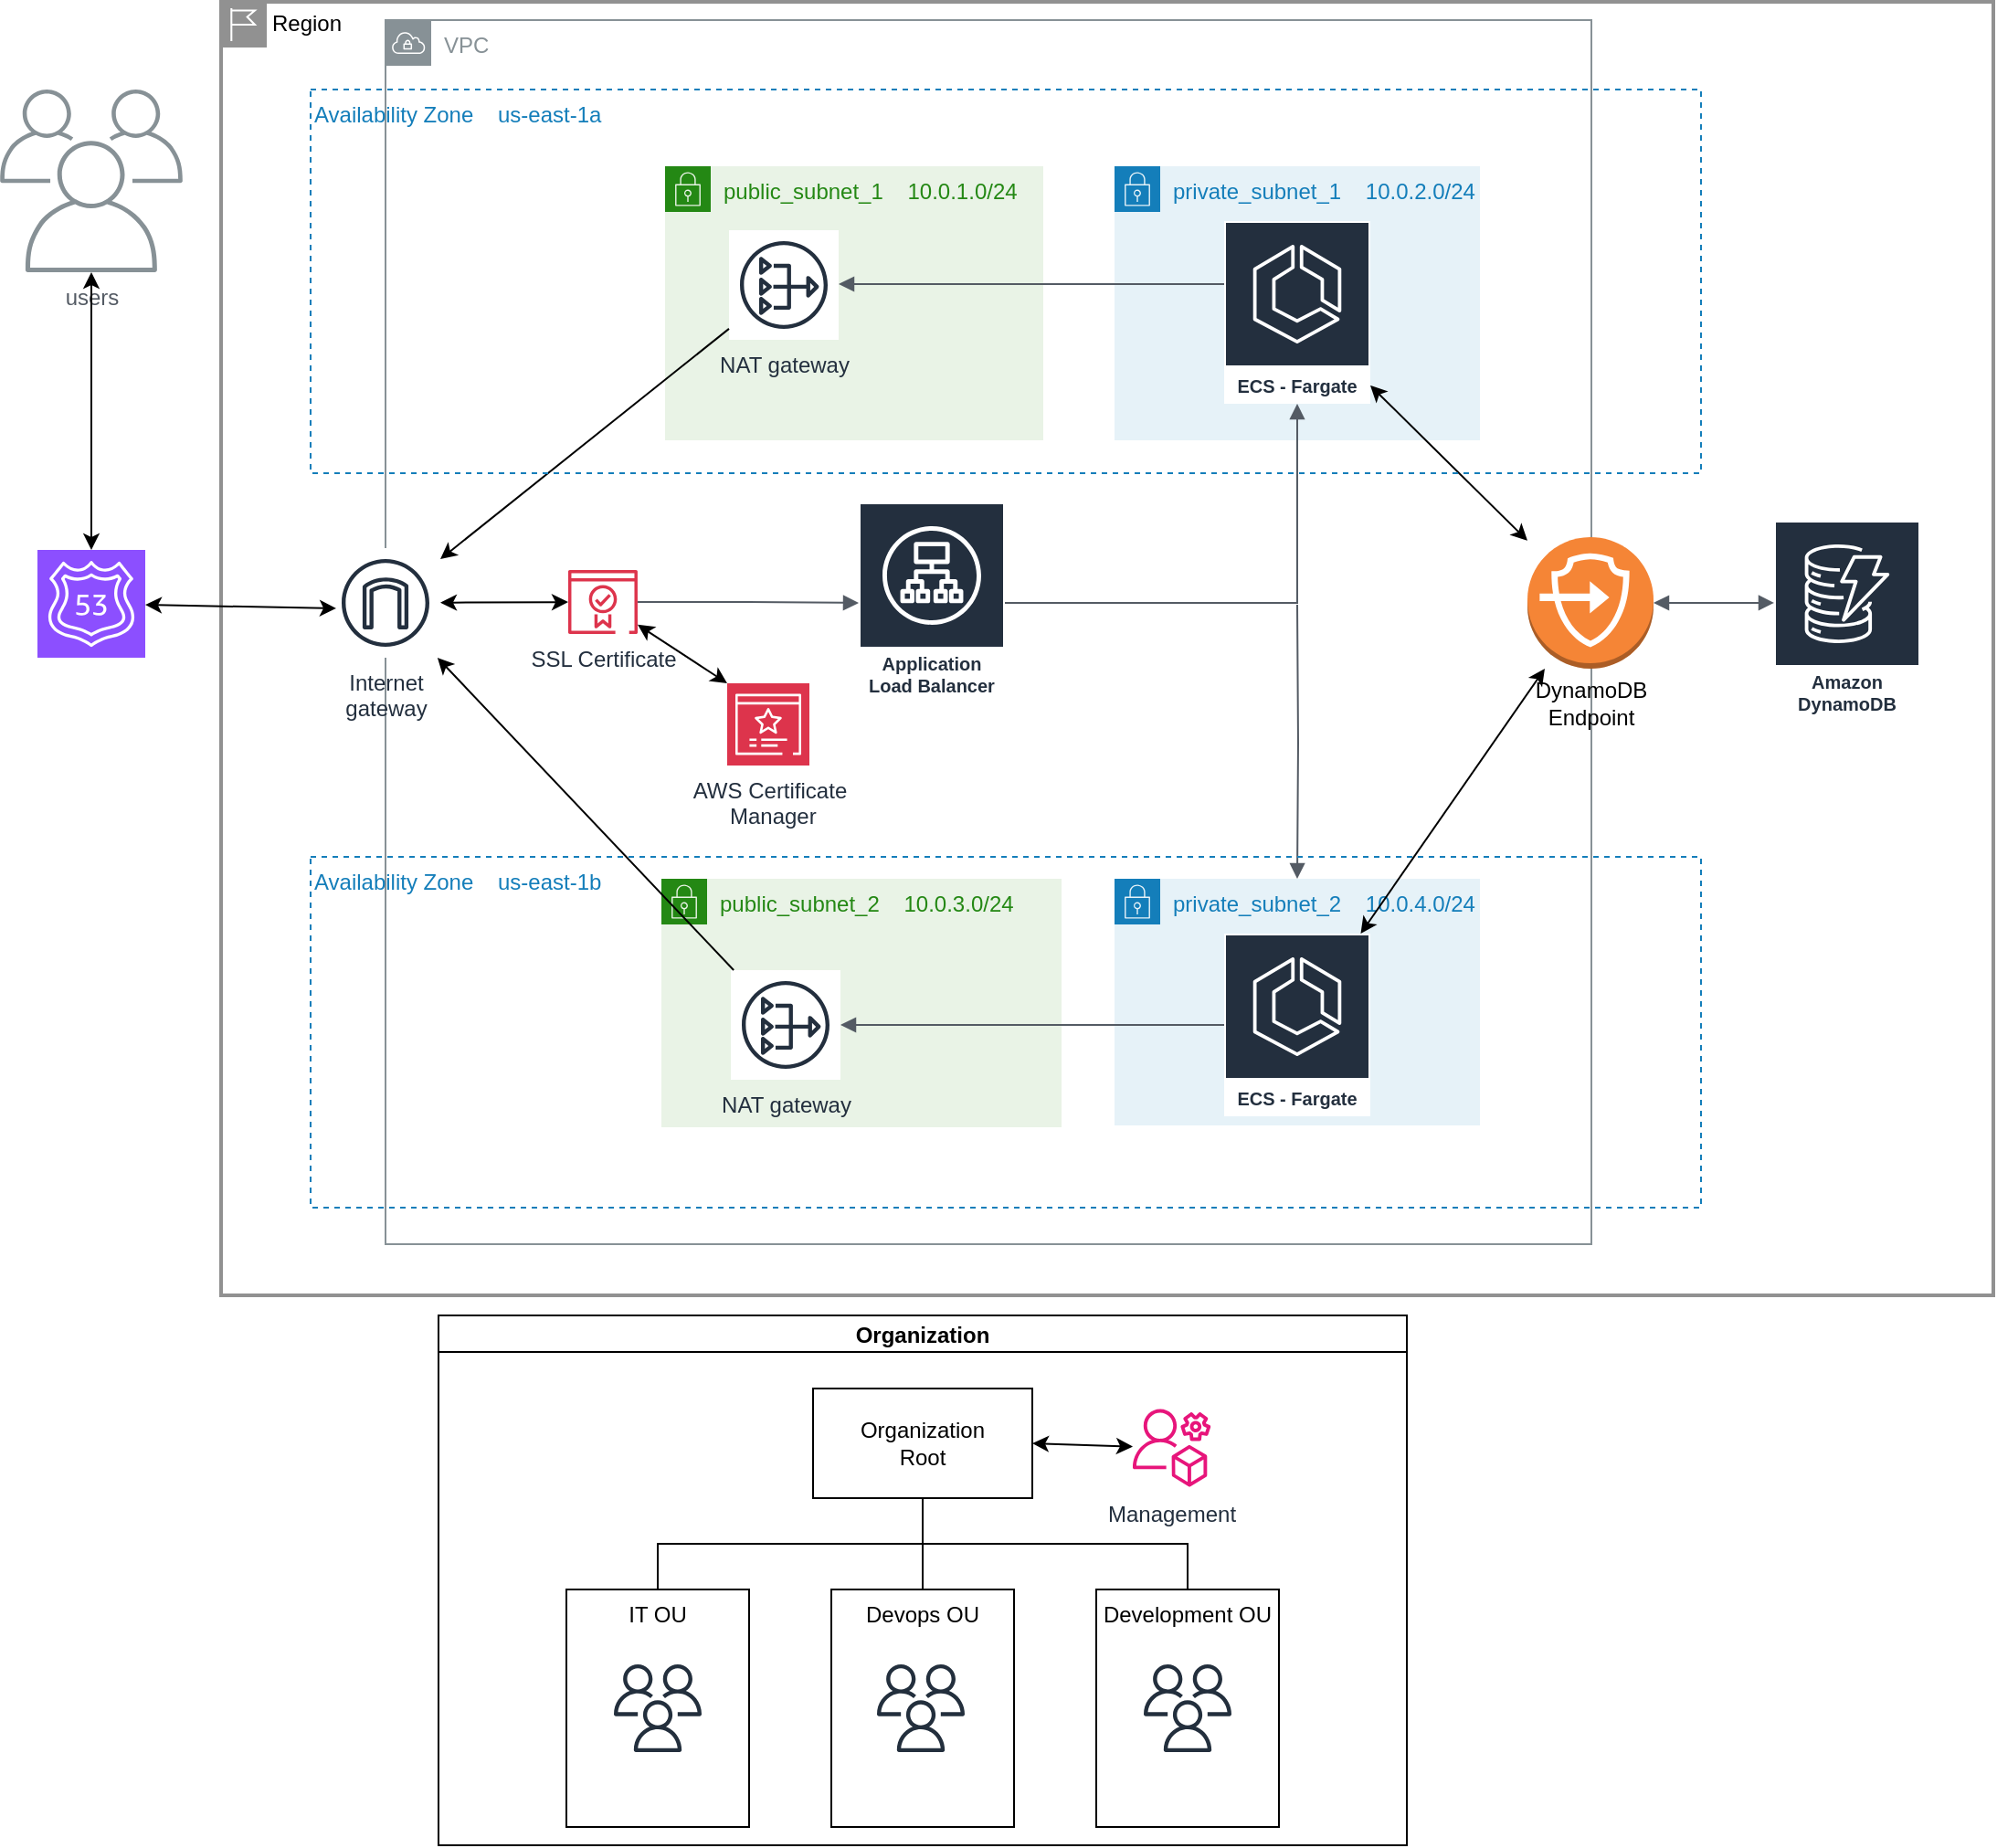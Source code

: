 <mxfile version="24.7.14">
  <diagram name="Page-1" id="aCf4mz3CWXnx07u85e5F">
    <mxGraphModel dx="2276" dy="747" grid="1" gridSize="10" guides="1" tooltips="1" connect="1" arrows="1" fold="1" page="1" pageScale="1" pageWidth="850" pageHeight="1100" math="0" shadow="0">
      <root>
        <mxCell id="0" />
        <mxCell id="1" parent="0" />
        <mxCell id="C3LEZmclD4hV7QYWi0aZ-1" value="Region" style="shape=mxgraph.ibm.box;prType=region;fontStyle=0;verticalAlign=top;align=left;spacingLeft=32;spacingTop=4;fillColor=none;rounded=0;whiteSpace=wrap;html=1;strokeColor=#919191;strokeWidth=2;dashed=0;container=1;spacing=-4;collapsible=0;expand=0;recursiveResize=0;movable=1;" parent="1" vertex="1">
          <mxGeometry x="-639" y="81" width="970" height="708" as="geometry" />
        </mxCell>
        <mxCell id="C3LEZmclD4hV7QYWi0aZ-2" value="VPC" style="sketch=0;outlineConnect=0;gradientColor=none;html=1;whiteSpace=wrap;fontSize=12;fontStyle=0;shape=mxgraph.aws4.group;grIcon=mxgraph.aws4.group_vpc;strokeColor=#879196;fillColor=none;verticalAlign=top;align=left;spacingLeft=30;fontColor=#879196;dashed=0;" parent="C3LEZmclD4hV7QYWi0aZ-1" vertex="1">
          <mxGeometry x="90" y="10" width="660" height="670" as="geometry" />
        </mxCell>
        <mxCell id="C3LEZmclD4hV7QYWi0aZ-3" value="Internet&#xa;gateway" style="sketch=0;outlineConnect=0;fontColor=#232F3E;gradientColor=none;strokeColor=#232F3E;fillColor=#ffffff;dashed=0;verticalLabelPosition=bottom;verticalAlign=top;align=center;html=1;fontSize=12;fontStyle=0;aspect=fixed;shape=mxgraph.aws4.resourceIcon;resIcon=mxgraph.aws4.internet_gateway;" parent="C3LEZmclD4hV7QYWi0aZ-1" vertex="1">
          <mxGeometry x="60" y="299" width="60" height="60" as="geometry" />
        </mxCell>
        <mxCell id="C3LEZmclD4hV7QYWi0aZ-4" value="Application Load Balancer" style="sketch=0;outlineConnect=0;fontColor=#232F3E;gradientColor=none;strokeColor=#ffffff;fillColor=#232F3E;dashed=0;verticalLabelPosition=middle;verticalAlign=bottom;align=center;html=1;whiteSpace=wrap;fontSize=10;fontStyle=1;spacing=3;shape=mxgraph.aws4.productIcon;prIcon=mxgraph.aws4.application_load_balancer;" parent="C3LEZmclD4hV7QYWi0aZ-1" vertex="1">
          <mxGeometry x="349" y="274" width="80" height="110" as="geometry" />
        </mxCell>
        <mxCell id="C3LEZmclD4hV7QYWi0aZ-5" value="public_subnet_1&amp;nbsp; &amp;nbsp; 10.0.1.0/24" style="points=[[0,0],[0.25,0],[0.5,0],[0.75,0],[1,0],[1,0.25],[1,0.5],[1,0.75],[1,1],[0.75,1],[0.5,1],[0.25,1],[0,1],[0,0.75],[0,0.5],[0,0.25]];outlineConnect=0;gradientColor=none;html=1;whiteSpace=wrap;fontSize=12;fontStyle=0;container=1;pointerEvents=0;collapsible=0;recursiveResize=0;shape=mxgraph.aws4.group;grIcon=mxgraph.aws4.group_security_group;grStroke=0;strokeColor=#248814;fillColor=#E9F3E6;verticalAlign=top;align=left;spacingLeft=30;fontColor=#248814;dashed=0;" parent="C3LEZmclD4hV7QYWi0aZ-1" vertex="1">
          <mxGeometry x="243" y="90" width="207" height="150" as="geometry" />
        </mxCell>
        <mxCell id="C3LEZmclD4hV7QYWi0aZ-7" value="NAT gateway" style="sketch=0;outlineConnect=0;fontColor=#232F3E;gradientColor=none;strokeColor=#232F3E;fillColor=#ffffff;dashed=0;verticalLabelPosition=bottom;verticalAlign=top;align=center;html=1;fontSize=12;fontStyle=0;aspect=fixed;shape=mxgraph.aws4.resourceIcon;resIcon=mxgraph.aws4.nat_gateway;" parent="C3LEZmclD4hV7QYWi0aZ-5" vertex="1">
          <mxGeometry x="35" y="35" width="60" height="60" as="geometry" />
        </mxCell>
        <mxCell id="C3LEZmclD4hV7QYWi0aZ-6" value="public_subnet_2&amp;nbsp; &amp;nbsp;&amp;nbsp;10.0.3.0/24" style="points=[[0,0],[0.25,0],[0.5,0],[0.75,0],[1,0],[1,0.25],[1,0.5],[1,0.75],[1,1],[0.75,1],[0.5,1],[0.25,1],[0,1],[0,0.75],[0,0.5],[0,0.25]];outlineConnect=0;gradientColor=none;html=1;whiteSpace=wrap;fontSize=12;fontStyle=0;container=1;pointerEvents=0;collapsible=0;recursiveResize=0;shape=mxgraph.aws4.group;grIcon=mxgraph.aws4.group_security_group;grStroke=0;strokeColor=#248814;fillColor=#E9F3E6;verticalAlign=top;align=left;spacingLeft=30;fontColor=#248814;dashed=0;" parent="C3LEZmclD4hV7QYWi0aZ-1" vertex="1">
          <mxGeometry x="241" y="480" width="219" height="136" as="geometry" />
        </mxCell>
        <mxCell id="C3LEZmclD4hV7QYWi0aZ-8" value="NAT gateway" style="sketch=0;outlineConnect=0;fontColor=#232F3E;gradientColor=none;strokeColor=#232F3E;fillColor=#ffffff;dashed=0;verticalLabelPosition=bottom;verticalAlign=top;align=center;html=1;fontSize=12;fontStyle=0;aspect=fixed;shape=mxgraph.aws4.resourceIcon;resIcon=mxgraph.aws4.nat_gateway;" parent="C3LEZmclD4hV7QYWi0aZ-6" vertex="1">
          <mxGeometry x="38" y="50" width="60" height="60" as="geometry" />
        </mxCell>
        <mxCell id="C3LEZmclD4hV7QYWi0aZ-9" value="private_subnet_1&amp;nbsp; &amp;nbsp;&amp;nbsp;10.0.2.0/24" style="points=[[0,0],[0.25,0],[0.5,0],[0.75,0],[1,0],[1,0.25],[1,0.5],[1,0.75],[1,1],[0.75,1],[0.5,1],[0.25,1],[0,1],[0,0.75],[0,0.5],[0,0.25]];outlineConnect=0;gradientColor=none;html=1;whiteSpace=wrap;fontSize=12;fontStyle=0;container=1;pointerEvents=0;collapsible=0;recursiveResize=0;shape=mxgraph.aws4.group;grIcon=mxgraph.aws4.group_security_group;grStroke=0;strokeColor=#147EBA;fillColor=#E6F2F8;verticalAlign=top;align=left;spacingLeft=30;fontColor=#147EBA;dashed=0;" parent="C3LEZmclD4hV7QYWi0aZ-1" vertex="1">
          <mxGeometry x="489" y="90" width="200" height="150" as="geometry" />
        </mxCell>
        <mxCell id="C3LEZmclD4hV7QYWi0aZ-10" value="ECS - Fargate" style="sketch=0;outlineConnect=0;fontColor=#232F3E;gradientColor=none;strokeColor=#ffffff;fillColor=#232F3E;dashed=0;verticalLabelPosition=middle;verticalAlign=bottom;align=center;html=1;whiteSpace=wrap;fontSize=10;fontStyle=1;spacing=3;shape=mxgraph.aws4.productIcon;prIcon=mxgraph.aws4.ecs;" parent="C3LEZmclD4hV7QYWi0aZ-9" vertex="1">
          <mxGeometry x="60" y="30" width="80" height="100" as="geometry" />
        </mxCell>
        <mxCell id="C3LEZmclD4hV7QYWi0aZ-24" value="" style="edgeStyle=orthogonalEdgeStyle;html=1;endArrow=none;elbow=vertical;startArrow=block;startFill=1;strokeColor=#545B64;rounded=0;" parent="C3LEZmclD4hV7QYWi0aZ-9" edge="1" source="C3LEZmclD4hV7QYWi0aZ-7">
          <mxGeometry width="100" relative="1" as="geometry">
            <mxPoint x="-90" y="64.5" as="sourcePoint" />
            <mxPoint x="60" y="64.5" as="targetPoint" />
            <Array as="points">
              <mxPoint x="-50" y="65" />
            </Array>
          </mxGeometry>
        </mxCell>
        <mxCell id="C3LEZmclD4hV7QYWi0aZ-11" value="Amazon DynamoDB" style="sketch=0;outlineConnect=0;fontColor=#232F3E;gradientColor=none;strokeColor=#ffffff;fillColor=#232F3E;dashed=0;verticalLabelPosition=middle;verticalAlign=bottom;align=center;html=1;whiteSpace=wrap;fontSize=10;fontStyle=1;spacing=3;shape=mxgraph.aws4.productIcon;prIcon=mxgraph.aws4.dynamodb;" parent="C3LEZmclD4hV7QYWi0aZ-1" vertex="1">
          <mxGeometry x="850" y="284" width="80" height="110" as="geometry" />
        </mxCell>
        <mxCell id="C3LEZmclD4hV7QYWi0aZ-14" value="" style="group" parent="C3LEZmclD4hV7QYWi0aZ-1" vertex="1" connectable="0">
          <mxGeometry x="715" y="293" width="69" height="106" as="geometry" />
        </mxCell>
        <mxCell id="C3LEZmclD4hV7QYWi0aZ-12" value="" style="outlineConnect=0;dashed=0;verticalLabelPosition=bottom;verticalAlign=top;align=center;html=1;shape=mxgraph.aws3.endpoints;fillColor=#F58536;gradientColor=none;" parent="C3LEZmclD4hV7QYWi0aZ-14" vertex="1">
          <mxGeometry width="69" height="72" as="geometry" />
        </mxCell>
        <mxCell id="C3LEZmclD4hV7QYWi0aZ-13" value="DynamoDB Endpoint" style="text;html=1;strokeColor=none;fillColor=none;align=center;verticalAlign=middle;whiteSpace=wrap;rounded=0;" parent="C3LEZmclD4hV7QYWi0aZ-14" vertex="1">
          <mxGeometry x="4.5" y="76" width="60" height="30" as="geometry" />
        </mxCell>
        <mxCell id="C3LEZmclD4hV7QYWi0aZ-15" value="private_subnet_2&amp;nbsp; &amp;nbsp;&amp;nbsp;10.0.4.0/24" style="points=[[0,0],[0.25,0],[0.5,0],[0.75,0],[1,0],[1,0.25],[1,0.5],[1,0.75],[1,1],[0.75,1],[0.5,1],[0.25,1],[0,1],[0,0.75],[0,0.5],[0,0.25]];outlineConnect=0;gradientColor=none;html=1;whiteSpace=wrap;fontSize=12;fontStyle=0;container=1;pointerEvents=0;collapsible=0;recursiveResize=0;shape=mxgraph.aws4.group;grIcon=mxgraph.aws4.group_security_group;grStroke=0;strokeColor=#147EBA;fillColor=#E6F2F8;verticalAlign=top;align=left;spacingLeft=30;fontColor=#147EBA;dashed=0;" parent="C3LEZmclD4hV7QYWi0aZ-1" vertex="1">
          <mxGeometry x="489" y="480" width="200" height="135" as="geometry" />
        </mxCell>
        <mxCell id="C3LEZmclD4hV7QYWi0aZ-16" value="ECS - Fargate" style="sketch=0;outlineConnect=0;fontColor=#232F3E;gradientColor=none;strokeColor=#ffffff;fillColor=#232F3E;dashed=0;verticalLabelPosition=middle;verticalAlign=bottom;align=center;html=1;whiteSpace=wrap;fontSize=10;fontStyle=1;spacing=3;shape=mxgraph.aws4.productIcon;prIcon=mxgraph.aws4.ecs;" parent="C3LEZmclD4hV7QYWi0aZ-15" vertex="1">
          <mxGeometry x="60" y="30" width="80" height="100" as="geometry" />
        </mxCell>
        <mxCell id="C3LEZmclD4hV7QYWi0aZ-19" value="" style="edgeStyle=orthogonalEdgeStyle;html=1;endArrow=block;elbow=vertical;startArrow=none;endFill=1;strokeColor=#545B64;rounded=0;" parent="C3LEZmclD4hV7QYWi0aZ-1" edge="1" target="C3LEZmclD4hV7QYWi0aZ-4" source="xbgLvKlb90F9djh4Yrgw-1">
          <mxGeometry width="100" relative="1" as="geometry">
            <mxPoint x="230" y="283" as="sourcePoint" />
            <mxPoint x="190" y="270" as="targetPoint" />
          </mxGeometry>
        </mxCell>
        <mxCell id="C3LEZmclD4hV7QYWi0aZ-20" value="" style="edgeStyle=orthogonalEdgeStyle;html=1;endArrow=block;elbow=vertical;startArrow=none;endFill=1;strokeColor=#545B64;rounded=0;" parent="C3LEZmclD4hV7QYWi0aZ-1" target="C3LEZmclD4hV7QYWi0aZ-10" edge="1" source="C3LEZmclD4hV7QYWi0aZ-4">
          <mxGeometry width="100" relative="1" as="geometry">
            <mxPoint x="280" y="269.5" as="sourcePoint" />
            <mxPoint x="380" y="269.5" as="targetPoint" />
          </mxGeometry>
        </mxCell>
        <mxCell id="C3LEZmclD4hV7QYWi0aZ-21" value="" style="edgeStyle=orthogonalEdgeStyle;html=1;endArrow=block;elbow=vertical;startArrow=none;endFill=1;strokeColor=#545B64;rounded=0;" parent="C3LEZmclD4hV7QYWi0aZ-1" edge="1" target="C3LEZmclD4hV7QYWi0aZ-15">
          <mxGeometry width="100" relative="1" as="geometry">
            <mxPoint x="589" y="330" as="sourcePoint" />
            <mxPoint x="589" y="412" as="targetPoint" />
          </mxGeometry>
        </mxCell>
        <mxCell id="C3LEZmclD4hV7QYWi0aZ-23" value="" style="edgeStyle=orthogonalEdgeStyle;html=1;endArrow=none;elbow=vertical;startArrow=block;startFill=1;strokeColor=#545B64;rounded=0;" parent="C3LEZmclD4hV7QYWi0aZ-1" source="C3LEZmclD4hV7QYWi0aZ-8" target="C3LEZmclD4hV7QYWi0aZ-16" edge="1">
          <mxGeometry width="100" relative="1" as="geometry">
            <mxPoint x="260" y="410" as="sourcePoint" />
            <mxPoint x="390" y="414.5" as="targetPoint" />
            <Array as="points" />
          </mxGeometry>
        </mxCell>
        <mxCell id="C3LEZmclD4hV7QYWi0aZ-29" value="" style="endArrow=classic;startArrow=classic;html=1;rounded=0;" parent="C3LEZmclD4hV7QYWi0aZ-1" source="C3LEZmclD4hV7QYWi0aZ-16" edge="1" target="C3LEZmclD4hV7QYWi0aZ-12">
          <mxGeometry width="50" height="50" relative="1" as="geometry">
            <mxPoint x="500" y="267.5" as="sourcePoint" />
            <mxPoint x="580" y="313" as="targetPoint" />
          </mxGeometry>
        </mxCell>
        <mxCell id="C3LEZmclD4hV7QYWi0aZ-30" value="" style="edgeStyle=orthogonalEdgeStyle;html=1;endArrow=block;elbow=vertical;startArrow=block;startFill=1;endFill=1;strokeColor=#545B64;rounded=0;entryX=0;entryY=0.409;entryDx=0;entryDy=0;entryPerimeter=0;exitX=1;exitY=0.5;exitDx=0;exitDy=0;exitPerimeter=0;" parent="C3LEZmclD4hV7QYWi0aZ-1" edge="1" target="C3LEZmclD4hV7QYWi0aZ-11" source="C3LEZmclD4hV7QYWi0aZ-12">
          <mxGeometry width="100" relative="1" as="geometry">
            <mxPoint x="640" y="290" as="sourcePoint" />
            <mxPoint x="700" y="290" as="targetPoint" />
          </mxGeometry>
        </mxCell>
        <mxCell id="C3LEZmclD4hV7QYWi0aZ-28" value="" style="endArrow=classic;startArrow=classic;html=1;rounded=0;exitX=1;exitY=0.9;exitDx=0;exitDy=0;exitPerimeter=0;" parent="C3LEZmclD4hV7QYWi0aZ-1" target="C3LEZmclD4hV7QYWi0aZ-12" edge="1" source="C3LEZmclD4hV7QYWi0aZ-10">
          <mxGeometry width="50" height="50" relative="1" as="geometry">
            <mxPoint x="490" y="220" as="sourcePoint" />
            <mxPoint x="540" y="170" as="targetPoint" />
          </mxGeometry>
        </mxCell>
        <mxCell id="C3LEZmclD4hV7QYWi0aZ-27" value="" style="endArrow=classic;html=1;rounded=0;" parent="C3LEZmclD4hV7QYWi0aZ-1" target="C3LEZmclD4hV7QYWi0aZ-3" edge="1" source="C3LEZmclD4hV7QYWi0aZ-8">
          <mxGeometry width="50" height="50" relative="1" as="geometry">
            <mxPoint x="200" y="410" as="sourcePoint" />
            <mxPoint x="250" y="360" as="targetPoint" />
          </mxGeometry>
        </mxCell>
        <mxCell id="C3LEZmclD4hV7QYWi0aZ-26" value="" style="endArrow=classic;html=1;rounded=0;" parent="C3LEZmclD4hV7QYWi0aZ-1" target="C3LEZmclD4hV7QYWi0aZ-3" edge="1" source="C3LEZmclD4hV7QYWi0aZ-7">
          <mxGeometry width="50" height="50" relative="1" as="geometry">
            <mxPoint x="200" y="166.25" as="sourcePoint" />
            <mxPoint x="110" y="143.75" as="targetPoint" />
          </mxGeometry>
        </mxCell>
        <mxCell id="xbgLvKlb90F9djh4Yrgw-1" value="SSL Certificate" style="sketch=0;outlineConnect=0;fontColor=#232F3E;gradientColor=none;fillColor=#DD344C;strokeColor=none;dashed=0;verticalLabelPosition=bottom;verticalAlign=top;align=center;html=1;fontSize=12;fontStyle=0;aspect=fixed;pointerEvents=1;shape=mxgraph.aws4.certificate_manager_2;" vertex="1" parent="C3LEZmclD4hV7QYWi0aZ-1">
          <mxGeometry x="190" y="310.92" width="38" height="35.08" as="geometry" />
        </mxCell>
        <mxCell id="xbgLvKlb90F9djh4Yrgw-3" value="" style="endArrow=classic;startArrow=classic;html=1;rounded=0;" edge="1" parent="C3LEZmclD4hV7QYWi0aZ-1" source="xbgLvKlb90F9djh4Yrgw-1" target="C3LEZmclD4hV7QYWi0aZ-3">
          <mxGeometry width="50" height="50" relative="1" as="geometry">
            <mxPoint x="120" y="355" as="sourcePoint" />
            <mxPoint x="-20" y="675" as="targetPoint" />
          </mxGeometry>
        </mxCell>
        <mxCell id="xbgLvKlb90F9djh4Yrgw-2" value="AWS Certificate&lt;div&gt;&amp;nbsp;Manager&lt;/div&gt;" style="sketch=0;points=[[0,0,0],[0.25,0,0],[0.5,0,0],[0.75,0,0],[1,0,0],[0,1,0],[0.25,1,0],[0.5,1,0],[0.75,1,0],[1,1,0],[0,0.25,0],[0,0.5,0],[0,0.75,0],[1,0.25,0],[1,0.5,0],[1,0.75,0]];outlineConnect=0;fontColor=#232F3E;fillColor=#DD344C;strokeColor=#ffffff;dashed=0;verticalLabelPosition=bottom;verticalAlign=top;align=center;html=1;fontSize=12;fontStyle=0;aspect=fixed;shape=mxgraph.aws4.resourceIcon;resIcon=mxgraph.aws4.certificate_manager_3;" vertex="1" parent="C3LEZmclD4hV7QYWi0aZ-1">
          <mxGeometry x="277" y="373" width="45" height="45" as="geometry" />
        </mxCell>
        <mxCell id="xbgLvKlb90F9djh4Yrgw-4" value="" style="endArrow=classic;startArrow=classic;html=1;rounded=0;exitX=0;exitY=0;exitDx=0;exitDy=0;exitPerimeter=0;" edge="1" parent="C3LEZmclD4hV7QYWi0aZ-1" source="xbgLvKlb90F9djh4Yrgw-2" target="xbgLvKlb90F9djh4Yrgw-1">
          <mxGeometry width="50" height="50" relative="1" as="geometry">
            <mxPoint x="409" y="458" as="sourcePoint" />
            <mxPoint x="459" y="408" as="targetPoint" />
          </mxGeometry>
        </mxCell>
        <mxCell id="xbgLvKlb90F9djh4Yrgw-6" value="Availability Zone&amp;nbsp; &amp;nbsp;&amp;nbsp;us-east-1a" style="fillColor=none;strokeColor=#147EBA;dashed=1;verticalAlign=top;fontStyle=0;fontColor=#147EBA;whiteSpace=wrap;html=1;align=left;" vertex="1" parent="C3LEZmclD4hV7QYWi0aZ-1">
          <mxGeometry x="49" y="48" width="761" height="210" as="geometry" />
        </mxCell>
        <mxCell id="xbgLvKlb90F9djh4Yrgw-5" value="Availability Zone&amp;nbsp; &amp;nbsp;&amp;nbsp;us-east-1b" style="fillColor=none;strokeColor=#147EBA;dashed=1;verticalAlign=top;fontStyle=0;fontColor=#147EBA;whiteSpace=wrap;html=1;align=left;" vertex="1" parent="C3LEZmclD4hV7QYWi0aZ-1">
          <mxGeometry x="49" y="468" width="761" height="192" as="geometry" />
        </mxCell>
        <mxCell id="C3LEZmclD4hV7QYWi0aZ-31" value="users" style="sketch=0;outlineConnect=0;gradientColor=none;fontColor=#545B64;strokeColor=none;fillColor=#879196;dashed=0;verticalLabelPosition=bottom;verticalAlign=top;align=center;html=1;fontSize=12;fontStyle=0;aspect=fixed;shape=mxgraph.aws4.illustration_users;pointerEvents=1" parent="1" vertex="1">
          <mxGeometry x="-760" y="129" width="100" height="100" as="geometry" />
        </mxCell>
        <mxCell id="2mT4hJTFJCS7-FjS-mQA-1" value="" style="sketch=0;points=[[0,0,0],[0.25,0,0],[0.5,0,0],[0.75,0,0],[1,0,0],[0,1,0],[0.25,1,0],[0.5,1,0],[0.75,1,0],[1,1,0],[0,0.25,0],[0,0.5,0],[0,0.75,0],[1,0.25,0],[1,0.5,0],[1,0.75,0]];outlineConnect=0;fontColor=#232F3E;fillColor=#8C4FFF;strokeColor=#ffffff;dashed=0;verticalLabelPosition=bottom;verticalAlign=top;align=center;html=1;fontSize=12;fontStyle=0;aspect=fixed;shape=mxgraph.aws4.resourceIcon;resIcon=mxgraph.aws4.route_53;" parent="1" vertex="1">
          <mxGeometry x="-739.5" y="381" width="59" height="59" as="geometry" />
        </mxCell>
        <mxCell id="2mT4hJTFJCS7-FjS-mQA-2" value="" style="endArrow=classic;startArrow=classic;html=1;rounded=0;entryX=0.5;entryY=0;entryDx=0;entryDy=0;entryPerimeter=0;" parent="1" source="C3LEZmclD4hV7QYWi0aZ-31" target="2mT4hJTFJCS7-FjS-mQA-1" edge="1">
          <mxGeometry width="50" height="50" relative="1" as="geometry">
            <mxPoint x="-890" y="279" as="sourcePoint" />
            <mxPoint x="-830" y="354" as="targetPoint" />
          </mxGeometry>
        </mxCell>
        <mxCell id="2mT4hJTFJCS7-FjS-mQA-3" value="" style="endArrow=classic;startArrow=classic;html=1;rounded=0;entryX=0.05;entryY=0.55;entryDx=0;entryDy=0;entryPerimeter=0;" parent="1" source="2mT4hJTFJCS7-FjS-mQA-1" target="C3LEZmclD4hV7QYWi0aZ-3" edge="1">
          <mxGeometry width="50" height="50" relative="1" as="geometry">
            <mxPoint x="-879" y="357" as="sourcePoint" />
            <mxPoint x="-790" y="358" as="targetPoint" />
          </mxGeometry>
        </mxCell>
        <mxCell id="xbgLvKlb90F9djh4Yrgw-9" value="Organization" style="swimlane;startSize=20;horizontal=1;containerType=tree;newEdgeStyle={&quot;edgeStyle&quot;:&quot;elbowEdgeStyle&quot;,&quot;startArrow&quot;:&quot;none&quot;,&quot;endArrow&quot;:&quot;none&quot;};" vertex="1" parent="1">
          <mxGeometry x="-520" y="800" width="530" height="290" as="geometry">
            <mxRectangle x="-520" y="800" width="90" height="30" as="alternateBounds" />
          </mxGeometry>
        </mxCell>
        <mxCell id="xbgLvKlb90F9djh4Yrgw-10" value="" style="edgeStyle=elbowEdgeStyle;elbow=vertical;sourcePerimeterSpacing=0;targetPerimeterSpacing=0;startArrow=none;endArrow=none;rounded=0;curved=0;" edge="1" parent="xbgLvKlb90F9djh4Yrgw-9" source="xbgLvKlb90F9djh4Yrgw-12" target="xbgLvKlb90F9djh4Yrgw-13">
          <mxGeometry relative="1" as="geometry" />
        </mxCell>
        <mxCell id="xbgLvKlb90F9djh4Yrgw-11" value="" style="edgeStyle=elbowEdgeStyle;elbow=vertical;sourcePerimeterSpacing=0;targetPerimeterSpacing=0;startArrow=none;endArrow=none;rounded=0;curved=0;" edge="1" parent="xbgLvKlb90F9djh4Yrgw-9" source="xbgLvKlb90F9djh4Yrgw-12" target="xbgLvKlb90F9djh4Yrgw-14">
          <mxGeometry relative="1" as="geometry" />
        </mxCell>
        <UserObject label="Organization&lt;div&gt;Root&lt;/div&gt;" treeRoot="1" id="xbgLvKlb90F9djh4Yrgw-12">
          <mxCell style="whiteSpace=wrap;html=1;align=center;treeFolding=1;treeMoving=1;newEdgeStyle={&quot;edgeStyle&quot;:&quot;elbowEdgeStyle&quot;,&quot;startArrow&quot;:&quot;none&quot;,&quot;endArrow&quot;:&quot;none&quot;};" vertex="1" parent="xbgLvKlb90F9djh4Yrgw-9">
            <mxGeometry x="205" y="40" width="120" height="60" as="geometry" />
          </mxCell>
        </UserObject>
        <mxCell id="xbgLvKlb90F9djh4Yrgw-13" value="IT OU" style="whiteSpace=wrap;html=1;align=center;verticalAlign=top;treeFolding=1;treeMoving=1;newEdgeStyle={&quot;edgeStyle&quot;:&quot;elbowEdgeStyle&quot;,&quot;startArrow&quot;:&quot;none&quot;,&quot;endArrow&quot;:&quot;none&quot;};" vertex="1" parent="xbgLvKlb90F9djh4Yrgw-9">
          <mxGeometry x="70" y="150" width="100" height="130" as="geometry" />
        </mxCell>
        <mxCell id="xbgLvKlb90F9djh4Yrgw-14" value="Devops&amp;nbsp;OU" style="whiteSpace=wrap;html=1;align=center;verticalAlign=top;treeFolding=1;treeMoving=1;newEdgeStyle={&quot;edgeStyle&quot;:&quot;elbowEdgeStyle&quot;,&quot;startArrow&quot;:&quot;none&quot;,&quot;endArrow&quot;:&quot;none&quot;};" vertex="1" parent="xbgLvKlb90F9djh4Yrgw-9">
          <mxGeometry x="215" y="150" width="100" height="130" as="geometry" />
        </mxCell>
        <mxCell id="xbgLvKlb90F9djh4Yrgw-15" value="&lt;div style=&quot;&quot;&gt;&lt;span style=&quot;background-color: initial;&quot;&gt;Development&amp;nbsp;OU&lt;/span&gt;&lt;/div&gt;" style="whiteSpace=wrap;html=1;align=center;verticalAlign=top;treeFolding=1;treeMoving=1;newEdgeStyle={&quot;edgeStyle&quot;:&quot;elbowEdgeStyle&quot;,&quot;startArrow&quot;:&quot;none&quot;,&quot;endArrow&quot;:&quot;none&quot;};imageAspect=1;" vertex="1" parent="xbgLvKlb90F9djh4Yrgw-9">
          <mxGeometry x="360" y="150" width="100" height="130" as="geometry" />
        </mxCell>
        <mxCell id="xbgLvKlb90F9djh4Yrgw-16" value="" style="edgeStyle=elbowEdgeStyle;elbow=vertical;sourcePerimeterSpacing=0;targetPerimeterSpacing=0;startArrow=none;endArrow=none;rounded=0;curved=0;" edge="1" parent="xbgLvKlb90F9djh4Yrgw-9" source="xbgLvKlb90F9djh4Yrgw-12" target="xbgLvKlb90F9djh4Yrgw-15">
          <mxGeometry relative="1" as="geometry">
            <mxPoint x="265" y="100" as="sourcePoint" />
            <mxPoint x="335" y="140" as="targetPoint" />
          </mxGeometry>
        </mxCell>
        <mxCell id="xbgLvKlb90F9djh4Yrgw-8" value="Management" style="sketch=0;outlineConnect=0;fontColor=#232F3E;gradientColor=none;fillColor=#E7157B;strokeColor=none;dashed=0;verticalLabelPosition=bottom;verticalAlign=top;align=center;html=1;fontSize=12;fontStyle=0;aspect=fixed;pointerEvents=1;shape=mxgraph.aws4.organizations_management_account;" vertex="1" parent="xbgLvKlb90F9djh4Yrgw-9">
          <mxGeometry x="380" y="50" width="42.7" height="45" as="geometry" />
        </mxCell>
        <mxCell id="xbgLvKlb90F9djh4Yrgw-17" value="" style="sketch=0;outlineConnect=0;fontColor=#232F3E;gradientColor=none;fillColor=#232F3D;strokeColor=none;dashed=0;verticalLabelPosition=bottom;verticalAlign=top;align=center;html=1;fontSize=12;fontStyle=0;aspect=fixed;pointerEvents=1;shape=mxgraph.aws4.users;" vertex="1" parent="xbgLvKlb90F9djh4Yrgw-9">
          <mxGeometry x="386" y="191" width="48" height="48" as="geometry" />
        </mxCell>
        <mxCell id="xbgLvKlb90F9djh4Yrgw-18" value="" style="sketch=0;outlineConnect=0;fontColor=#232F3E;gradientColor=none;fillColor=#232F3D;strokeColor=none;dashed=0;verticalLabelPosition=bottom;verticalAlign=top;align=center;html=1;fontSize=12;fontStyle=0;aspect=fixed;pointerEvents=1;shape=mxgraph.aws4.users;" vertex="1" parent="xbgLvKlb90F9djh4Yrgw-9">
          <mxGeometry x="240" y="191" width="48" height="48" as="geometry" />
        </mxCell>
        <mxCell id="xbgLvKlb90F9djh4Yrgw-19" value="" style="sketch=0;outlineConnect=0;fontColor=#232F3E;gradientColor=none;fillColor=#232F3D;strokeColor=none;dashed=0;verticalLabelPosition=bottom;verticalAlign=top;align=center;html=1;fontSize=12;fontStyle=0;aspect=fixed;pointerEvents=1;shape=mxgraph.aws4.users;" vertex="1" parent="xbgLvKlb90F9djh4Yrgw-9">
          <mxGeometry x="96" y="191" width="48" height="48" as="geometry" />
        </mxCell>
        <mxCell id="xbgLvKlb90F9djh4Yrgw-20" value="" style="endArrow=classic;startArrow=classic;html=1;rounded=0;exitX=1;exitY=0.5;exitDx=0;exitDy=0;" edge="1" parent="xbgLvKlb90F9djh4Yrgw-9" source="xbgLvKlb90F9djh4Yrgw-12" target="xbgLvKlb90F9djh4Yrgw-8">
          <mxGeometry width="50" height="50" relative="1" as="geometry">
            <mxPoint x="360" y="200" as="sourcePoint" />
            <mxPoint x="410" y="150" as="targetPoint" />
          </mxGeometry>
        </mxCell>
      </root>
    </mxGraphModel>
  </diagram>
</mxfile>
